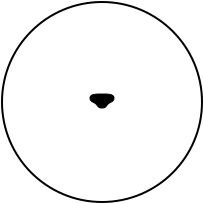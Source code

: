 <?xml version="1.0"?>
<dia:diagram xmlns:dia="http://www.lysator.liu.se/~alla/dia/">
  <dia:layer name="Background" visible="true">
    <dia:object type="Standard - Ellipse" version="0" id="O0">
      <dia:attribute name="obj_pos">
        <dia:point val="-5,-5"/>
      </dia:attribute>
      <dia:attribute name="obj_bb">
        <dia:rectangle val="-5.05,-5.05;5.05,5.05"/>
      </dia:attribute>
      <dia:attribute name="elem_corner">
        <dia:point val="-5,-5"/>
      </dia:attribute>
      <dia:attribute name="elem_width">
        <dia:real val="10"/>
      </dia:attribute>
      <dia:attribute name="elem_height">
        <dia:real val="10"/>
      </dia:attribute>
      <dia:attribute name="show_background">
        <dia:boolean val="false"/>
      </dia:attribute>
    </dia:object>
    <dia:object type="Standard - Beziergon" version="0" id="O1">
      <dia:attribute name="obj_pos">
        <dia:point val="-0.6,-0.2"/>
      </dia:attribute>
      <dia:attribute name="obj_bb">
        <dia:rectangle val="-0.607,-0.407;0.607,0.307"/>
      </dia:attribute>
      <dia:attribute name="bez_points">
        <dia:point val="-0.6,-0.2"/>
        <dia:point val="-0.6,-0.4"/>
        <dia:point val="-0.3,-0.4"/>
        <dia:point val="0,-0.4"/>
        <dia:point val="0.3,-0.4"/>
        <dia:point val="0.6,-0.4"/>
        <dia:point val="0.6,-0.2"/>
        <dia:point val="0.6,0"/>
        <dia:point val="0.4,0"/>
        <dia:point val="0.3,0.1"/>
        <dia:point val="0.2,0.2"/>
        <dia:point val="0.2,0.3"/>
        <dia:point val="0,0.3"/>
        <dia:point val="-0.2,0.3"/>
        <dia:point val="-0.2,0.2"/>
        <dia:point val="-0.3,0.1"/>
        <dia:point val="-0.4,0"/>
        <dia:point val="-0.6,0"/>
      </dia:attribute>
      <dia:attribute name="corner_types">
        <dia:enum val="0"/>
        <dia:enum val="0"/>
        <dia:enum val="0"/>
        <dia:enum val="0"/>
        <dia:enum val="0"/>
        <dia:enum val="0"/>
        <dia:enum val="0"/>
      </dia:attribute>
      <dia:attribute name="line_width">
        <dia:real val="0.01"/>
      </dia:attribute>
      <dia:attribute name="inner_color">
        <dia:color val="#000000"/>
      </dia:attribute>
      <dia:attribute name="show_background">
        <dia:boolean val="true"/>
      </dia:attribute>
    </dia:object>
  </dia:layer>
</dia:diagram>
